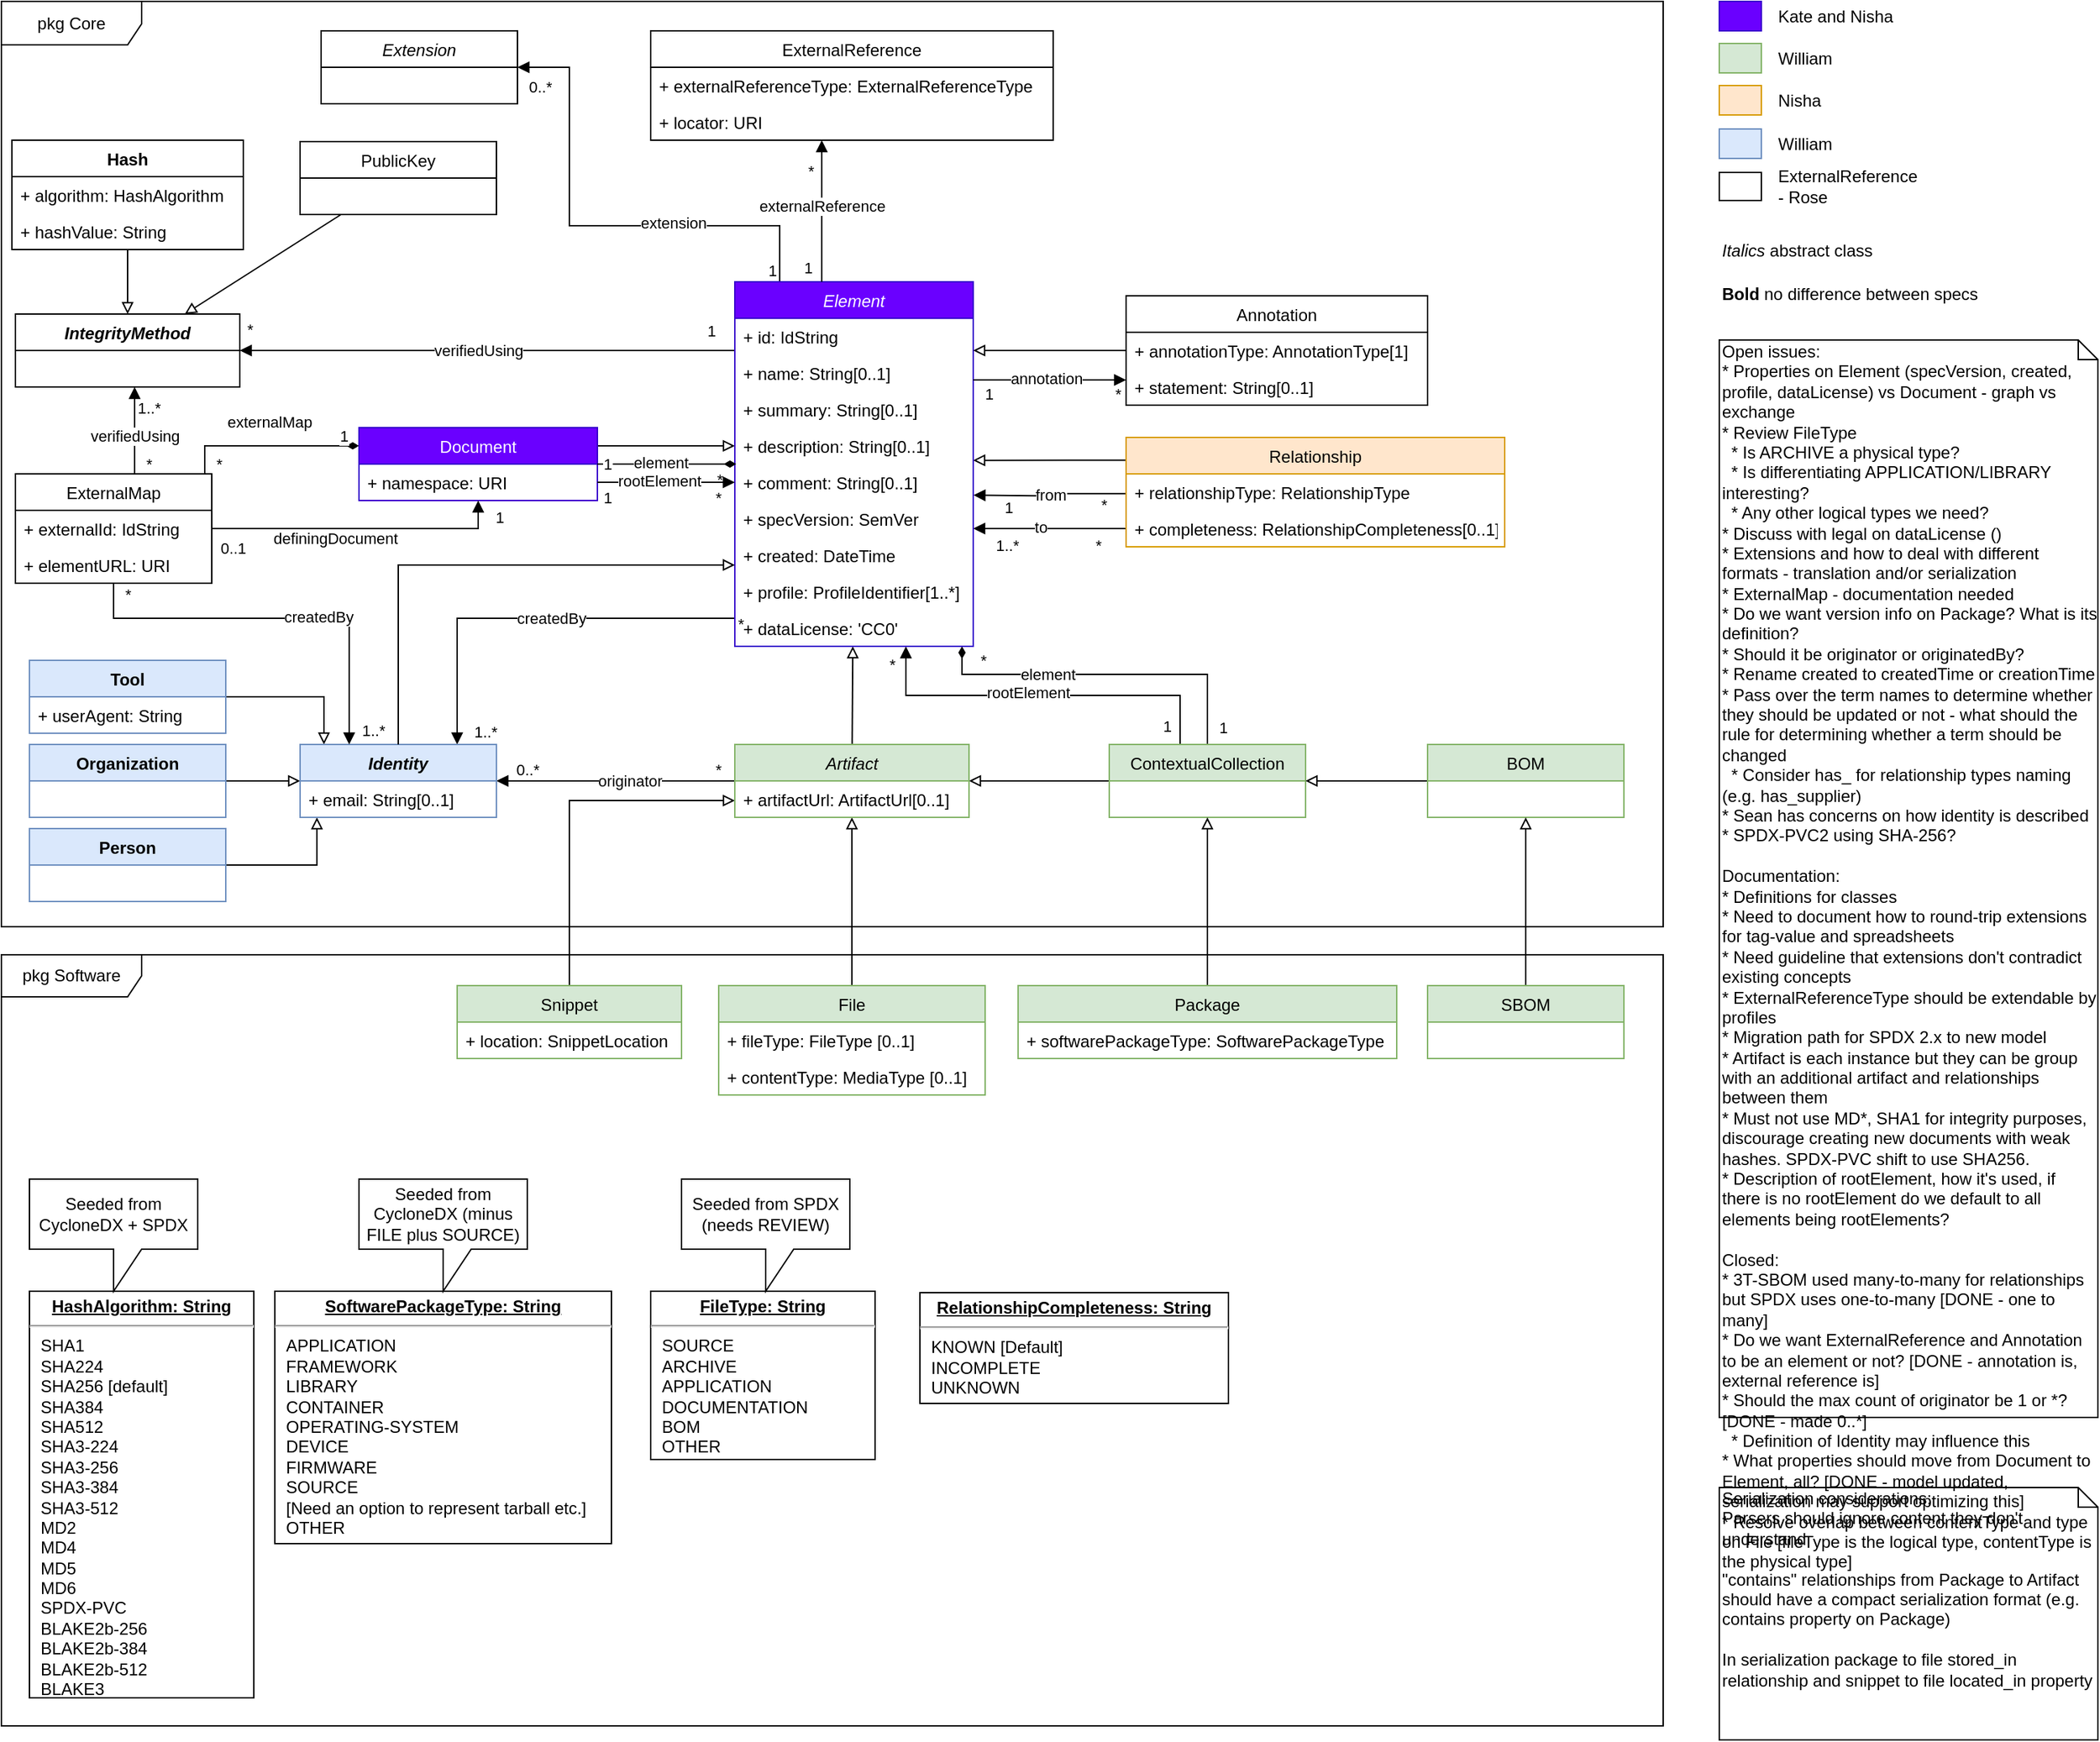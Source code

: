 <mxfile version="14.5.1" type="device"><diagram name="Latest" id="evL5fLv8r15yFEJPhG0Y"><mxGraphModel dx="1537" dy="2054" grid="1" gridSize="10" guides="1" tooltips="1" connect="1" arrows="1" fold="1" page="1" pageScale="1" pageWidth="1100" pageHeight="850" math="0" shadow="0"><root><mxCell id="lbw5UqFOsXxO_sbxoh2b-0"/><mxCell id="lbw5UqFOsXxO_sbxoh2b-1" parent="lbw5UqFOsXxO_sbxoh2b-0"/><mxCell id="lbw5UqFOsXxO_sbxoh2b-2" value="pkg Core" style="shape=umlFrame;whiteSpace=wrap;html=1;width=100;height=31;" parent="lbw5UqFOsXxO_sbxoh2b-1" vertex="1"><mxGeometry x="15" y="-840" width="1185" height="660" as="geometry"/></mxCell><mxCell id="lbw5UqFOsXxO_sbxoh2b-3" value="pkg Software" style="shape=umlFrame;whiteSpace=wrap;html=1;width=100;height=30;" parent="lbw5UqFOsXxO_sbxoh2b-1" vertex="1"><mxGeometry x="15" y="-160" width="1185" height="550" as="geometry"/></mxCell><mxCell id="lbw5UqFOsXxO_sbxoh2b-4" style="edgeStyle=orthogonalEdgeStyle;rounded=0;orthogonalLoop=1;jettySize=auto;html=1;endArrow=block;endFill=0;" parent="lbw5UqFOsXxO_sbxoh2b-1" source="lbw5UqFOsXxO_sbxoh2b-54" target="lbw5UqFOsXxO_sbxoh2b-51" edge="1"><mxGeometry relative="1" as="geometry"><mxPoint x="185" y="-514" as="sourcePoint"/><Array as="points"><mxPoint x="240" y="-224"/></Array></mxGeometry></mxCell><mxCell id="lbw5UqFOsXxO_sbxoh2b-5" style="edgeStyle=orthogonalEdgeStyle;rounded=0;orthogonalLoop=1;jettySize=auto;html=1;endArrow=block;endFill=0;" parent="lbw5UqFOsXxO_sbxoh2b-1" source="lbw5UqFOsXxO_sbxoh2b-50" target="lbw5UqFOsXxO_sbxoh2b-51" edge="1"><mxGeometry relative="1" as="geometry"/></mxCell><mxCell id="lbw5UqFOsXxO_sbxoh2b-6" style="edgeStyle=orthogonalEdgeStyle;rounded=0;orthogonalLoop=1;jettySize=auto;html=1;endArrow=block;endFill=0;" parent="lbw5UqFOsXxO_sbxoh2b-1" source="lbw5UqFOsXxO_sbxoh2b-48" target="lbw5UqFOsXxO_sbxoh2b-51" edge="1"><mxGeometry relative="1" as="geometry"><Array as="points"><mxPoint x="245" y="-344"/></Array></mxGeometry></mxCell><mxCell id="lbw5UqFOsXxO_sbxoh2b-11" style="edgeStyle=orthogonalEdgeStyle;rounded=0;orthogonalLoop=1;jettySize=auto;html=1;endArrow=block;endFill=1;" parent="lbw5UqFOsXxO_sbxoh2b-1" source="lbw5UqFOsXxO_sbxoh2b-71" target="lbw5UqFOsXxO_sbxoh2b-45" edge="1"><mxGeometry relative="1" as="geometry"><mxPoint x="665" y="-318" as="sourcePoint"/><Array as="points"><mxPoint x="490" y="-591"/><mxPoint x="490" y="-591"/></Array></mxGeometry></mxCell><mxCell id="lbw5UqFOsXxO_sbxoh2b-12" value="verifiedUsing" style="edgeLabel;html=1;align=center;verticalAlign=middle;resizable=0;points=[];" parent="lbw5UqFOsXxO_sbxoh2b-11" vertex="1" connectable="0"><mxGeometry x="0.038" relative="1" as="geometry"><mxPoint as="offset"/></mxGeometry></mxCell><mxCell id="lbw5UqFOsXxO_sbxoh2b-13" value="1" style="edgeLabel;html=1;align=center;verticalAlign=middle;resizable=0;points=[];" parent="lbw5UqFOsXxO_sbxoh2b-11" vertex="1" connectable="0"><mxGeometry x="-0.893" y="-2" relative="1" as="geometry"><mxPoint x="2" y="-12" as="offset"/></mxGeometry></mxCell><mxCell id="lbw5UqFOsXxO_sbxoh2b-14" value="*" style="edgeLabel;html=1;align=center;verticalAlign=middle;resizable=0;points=[];" parent="lbw5UqFOsXxO_sbxoh2b-11" vertex="1" connectable="0"><mxGeometry x="0.916" y="-2" relative="1" as="geometry"><mxPoint x="-8" y="-13" as="offset"/></mxGeometry></mxCell><mxCell id="lbw5UqFOsXxO_sbxoh2b-15" value="originator" style="edgeStyle=orthogonalEdgeStyle;rounded=0;orthogonalLoop=1;jettySize=auto;html=1;entryX=1;entryY=0.5;entryDx=0;entryDy=0;endArrow=block;endFill=1;" parent="lbw5UqFOsXxO_sbxoh2b-1" source="lbw5UqFOsXxO_sbxoh2b-52" target="lbw5UqFOsXxO_sbxoh2b-51" edge="1"><mxGeometry x="-0.117" relative="1" as="geometry"><mxPoint as="offset"/></mxGeometry></mxCell><mxCell id="lbw5UqFOsXxO_sbxoh2b-16" value="0..*" style="edgeLabel;html=1;align=center;verticalAlign=middle;resizable=0;points=[];" parent="lbw5UqFOsXxO_sbxoh2b-15" vertex="1" connectable="0"><mxGeometry x="0.747" y="-1" relative="1" as="geometry"><mxPoint y="-7" as="offset"/></mxGeometry></mxCell><mxCell id="lbw5UqFOsXxO_sbxoh2b-17" value="*" style="edgeLabel;html=1;align=center;verticalAlign=middle;resizable=0;points=[];" parent="lbw5UqFOsXxO_sbxoh2b-15" vertex="1" connectable="0"><mxGeometry x="-0.733" y="-13" relative="1" as="geometry"><mxPoint x="10" y="5" as="offset"/></mxGeometry></mxCell><mxCell id="lbw5UqFOsXxO_sbxoh2b-18" style="edgeStyle=orthogonalEdgeStyle;rounded=0;orthogonalLoop=1;jettySize=auto;html=1;endArrow=block;endFill=1;" parent="lbw5UqFOsXxO_sbxoh2b-1" source="lbw5UqFOsXxO_sbxoh2b-71" target="lbw5UqFOsXxO_sbxoh2b-51" edge="1"><mxGeometry relative="1" as="geometry"><mxPoint x="515" y="-586" as="sourcePoint"/><mxPoint x="290" y="-455" as="targetPoint"/><Array as="points"><mxPoint x="340" y="-400"/></Array></mxGeometry></mxCell><mxCell id="lbw5UqFOsXxO_sbxoh2b-19" value="createdBy" style="edgeLabel;html=1;align=center;verticalAlign=middle;resizable=0;points=[];" parent="lbw5UqFOsXxO_sbxoh2b-18" vertex="1" connectable="0"><mxGeometry x="-0.087" relative="1" as="geometry"><mxPoint as="offset"/></mxGeometry></mxCell><mxCell id="lbw5UqFOsXxO_sbxoh2b-20" value="1..*" style="edgeLabel;html=1;align=center;verticalAlign=middle;resizable=0;points=[];" parent="lbw5UqFOsXxO_sbxoh2b-18" vertex="1" connectable="0"><mxGeometry x="0.884" y="2" relative="1" as="geometry"><mxPoint x="18" y="7" as="offset"/></mxGeometry></mxCell><mxCell id="lbw5UqFOsXxO_sbxoh2b-21" value="*" style="edgeLabel;html=1;align=center;verticalAlign=middle;resizable=0;points=[];" parent="lbw5UqFOsXxO_sbxoh2b-18" vertex="1" connectable="0"><mxGeometry x="-0.935" y="-1" relative="1" as="geometry"><mxPoint x="13" y="5" as="offset"/></mxGeometry></mxCell><mxCell id="lbw5UqFOsXxO_sbxoh2b-22" style="edgeStyle=orthogonalEdgeStyle;rounded=0;orthogonalLoop=1;jettySize=auto;html=1;endArrow=block;endFill=1;exitX=-0.001;exitY=0.543;exitDx=0;exitDy=0;entryX=1.001;entryY=0.045;entryDx=0;entryDy=0;entryPerimeter=0;exitPerimeter=0;" parent="lbw5UqFOsXxO_sbxoh2b-1" source="lbw5UqFOsXxO_sbxoh2b-65" edge="1"><mxGeometry relative="1" as="geometry"><mxPoint x="963" y="-582" as="sourcePoint"/><mxPoint x="708.17" y="-487.83" as="targetPoint"/></mxGeometry></mxCell><mxCell id="lbw5UqFOsXxO_sbxoh2b-23" value="1" style="edgeLabel;html=1;align=center;verticalAlign=middle;resizable=0;points=[];" parent="lbw5UqFOsXxO_sbxoh2b-22" vertex="1" connectable="0"><mxGeometry x="0.733" y="-1" relative="1" as="geometry"><mxPoint x="10.0" y="9" as="offset"/></mxGeometry></mxCell><mxCell id="lbw5UqFOsXxO_sbxoh2b-24" value="*" style="edgeLabel;html=1;align=center;verticalAlign=middle;resizable=0;points=[];" parent="lbw5UqFOsXxO_sbxoh2b-22" vertex="1" connectable="0"><mxGeometry x="-0.333" y="-47" relative="1" as="geometry"><mxPoint x="20.86" y="55" as="offset"/></mxGeometry></mxCell><mxCell id="lbw5UqFOsXxO_sbxoh2b-25" value="from" style="edgeLabel;html=1;align=center;verticalAlign=middle;resizable=0;points=[];" parent="lbw5UqFOsXxO_sbxoh2b-22" vertex="1" connectable="0"><mxGeometry x="-0.007" relative="1" as="geometry"><mxPoint as="offset"/></mxGeometry></mxCell><mxCell id="lbw5UqFOsXxO_sbxoh2b-26" style="edgeStyle=orthogonalEdgeStyle;rounded=0;orthogonalLoop=1;jettySize=auto;html=1;endArrow=block;endFill=1;exitX=0;exitY=0.5;exitDx=0;exitDy=0;" parent="lbw5UqFOsXxO_sbxoh2b-1" source="lbw5UqFOsXxO_sbxoh2b-66" edge="1"><mxGeometry relative="1" as="geometry"><Array as="points"><mxPoint x="730" y="-464"/><mxPoint x="730" y="-464"/></Array><mxPoint x="993" y="-582" as="sourcePoint"/><mxPoint x="708" y="-464" as="targetPoint"/></mxGeometry></mxCell><mxCell id="lbw5UqFOsXxO_sbxoh2b-27" value="1..*" style="edgeLabel;html=1;align=center;verticalAlign=middle;resizable=0;points=[];" parent="lbw5UqFOsXxO_sbxoh2b-26" vertex="1" connectable="0"><mxGeometry x="0.756" y="-1" relative="1" as="geometry"><mxPoint x="10.57" y="12.97" as="offset"/></mxGeometry></mxCell><mxCell id="lbw5UqFOsXxO_sbxoh2b-28" value="*" style="edgeLabel;html=1;align=center;verticalAlign=middle;resizable=0;points=[];" parent="lbw5UqFOsXxO_sbxoh2b-26" vertex="1" connectable="0"><mxGeometry x="0.222" y="-97" relative="1" as="geometry"><mxPoint x="46.04" y="108.98" as="offset"/></mxGeometry></mxCell><mxCell id="lbw5UqFOsXxO_sbxoh2b-29" value="to" style="edgeLabel;html=1;align=center;verticalAlign=middle;resizable=0;points=[];" parent="lbw5UqFOsXxO_sbxoh2b-26" vertex="1" connectable="0"><mxGeometry x="0.13" y="-1" relative="1" as="geometry"><mxPoint as="offset"/></mxGeometry></mxCell><mxCell id="lbw5UqFOsXxO_sbxoh2b-31" value="" style="endArrow=block;endSize=6;endFill=0;html=1;entryX=0;entryY=0.5;entryDx=0;entryDy=0;" parent="lbw5UqFOsXxO_sbxoh2b-1" target="6XS0wSoGIkXF6f-__7vX-1" edge="1"><mxGeometry width="160" relative="1" as="geometry"><mxPoint x="440" y="-523" as="sourcePoint"/><mxPoint x="585" y="-639.5" as="targetPoint"/><Array as="points"/></mxGeometry></mxCell><mxCell id="lbw5UqFOsXxO_sbxoh2b-32" value="" style="endArrow=block;endSize=6;endFill=0;html=1;" parent="lbw5UqFOsXxO_sbxoh2b-1" source="lbw5UqFOsXxO_sbxoh2b-52" target="lbw5UqFOsXxO_sbxoh2b-71" edge="1"><mxGeometry width="160" relative="1" as="geometry"><mxPoint x="633" y="-569" as="sourcePoint"/><mxPoint x="793" y="-569" as="targetPoint"/></mxGeometry></mxCell><mxCell id="lbw5UqFOsXxO_sbxoh2b-34" value="&lt;div&gt;&lt;br&gt;&lt;/div&gt;&lt;div&gt;&lt;br&gt;&lt;/div&gt;" style="endArrow=block;endSize=6;endFill=0;html=1;exitX=0;exitY=0.209;exitDx=0;exitDy=0;exitPerimeter=0;entryX=1;entryY=0.089;entryDx=0;entryDy=0;entryPerimeter=0;" parent="lbw5UqFOsXxO_sbxoh2b-1" source="lbw5UqFOsXxO_sbxoh2b-64" edge="1"><mxGeometry width="160" relative="1" as="geometry"><mxPoint x="828" y="-591.065" as="sourcePoint"/><mxPoint x="708" y="-512.686" as="targetPoint"/></mxGeometry></mxCell><mxCell id="lbw5UqFOsXxO_sbxoh2b-38" style="edgeStyle=orthogonalEdgeStyle;rounded=0;orthogonalLoop=1;jettySize=auto;html=1;startSize=6;endArrow=block;endFill=0;endSize=6;" parent="lbw5UqFOsXxO_sbxoh2b-1" source="lbw5UqFOsXxO_sbxoh2b-41" target="lbw5UqFOsXxO_sbxoh2b-52" edge="1"><mxGeometry relative="1" as="geometry"/></mxCell><mxCell id="lbw5UqFOsXxO_sbxoh2b-39" style="edgeStyle=orthogonalEdgeStyle;rounded=0;orthogonalLoop=1;jettySize=auto;html=1;startSize=6;endArrow=block;endFill=0;endSize=6;exitX=0.5;exitY=0;exitDx=0;exitDy=0;" parent="lbw5UqFOsXxO_sbxoh2b-1" source="lbw5UqFOsXxO_sbxoh2b-42" target="lbw5UqFOsXxO_sbxoh2b-52" edge="1"><mxGeometry relative="1" as="geometry"/></mxCell><mxCell id="lbw5UqFOsXxO_sbxoh2b-40" style="edgeStyle=orthogonalEdgeStyle;rounded=0;orthogonalLoop=1;jettySize=auto;html=1;startSize=6;endArrow=block;endFill=0;endSize=6;exitX=0.5;exitY=0;exitDx=0;exitDy=0;" parent="lbw5UqFOsXxO_sbxoh2b-1" source="lbw5UqFOsXxO_sbxoh2b-43" target="lbw5UqFOsXxO_sbxoh2b-52" edge="1"><mxGeometry relative="1" as="geometry"><mxPoint x="765" y="-334.96" as="sourcePoint"/><Array as="points"><mxPoint x="420" y="-270"/></Array></mxGeometry></mxCell><mxCell id="7X9VmMs6XNZlRR0Fnkzy-20" style="edgeStyle=orthogonalEdgeStyle;rounded=0;orthogonalLoop=1;jettySize=auto;html=1;exitX=0.361;exitY=0.004;exitDx=0;exitDy=0;endArrow=block;endFill=1;exitPerimeter=0;" parent="lbw5UqFOsXxO_sbxoh2b-1" source="lbw5UqFOsXxO_sbxoh2b-41" target="lbw5UqFOsXxO_sbxoh2b-71" edge="1"><mxGeometry relative="1" as="geometry"><Array as="points"><mxPoint x="856" y="-345"/><mxPoint x="660" y="-345"/></Array></mxGeometry></mxCell><mxCell id="7X9VmMs6XNZlRR0Fnkzy-21" value="rootElement" style="edgeLabel;html=1;align=center;verticalAlign=middle;resizable=0;points=[];" parent="7X9VmMs6XNZlRR0Fnkzy-20" vertex="1" connectable="0"><mxGeometry x="0.081" y="-2" relative="1" as="geometry"><mxPoint as="offset"/></mxGeometry></mxCell><mxCell id="ufostXa2ktRmBCj3IWHJ-2" value="1" style="edgeLabel;html=1;align=center;verticalAlign=middle;resizable=0;points=[];" parent="7X9VmMs6XNZlRR0Fnkzy-20" vertex="1" connectable="0"><mxGeometry x="-0.904" y="4" relative="1" as="geometry"><mxPoint x="-5.53" as="offset"/></mxGeometry></mxCell><mxCell id="ufostXa2ktRmBCj3IWHJ-3" value="*" style="edgeLabel;html=1;align=center;verticalAlign=middle;resizable=0;points=[];" parent="7X9VmMs6XNZlRR0Fnkzy-20" vertex="1" connectable="0"><mxGeometry x="0.868" y="1" relative="1" as="geometry"><mxPoint x="-9" y="-4.54" as="offset"/></mxGeometry></mxCell><mxCell id="7X9VmMs6XNZlRR0Fnkzy-22" value="element" style="edgeStyle=orthogonalEdgeStyle;rounded=0;orthogonalLoop=1;jettySize=auto;html=1;exitX=0.5;exitY=0;exitDx=0;exitDy=0;endArrow=diamondThin;endFill=1;" parent="lbw5UqFOsXxO_sbxoh2b-1" source="lbw5UqFOsXxO_sbxoh2b-41" target="lbw5UqFOsXxO_sbxoh2b-71" edge="1"><mxGeometry x="0.344" relative="1" as="geometry"><Array as="points"><mxPoint x="875" y="-360"/><mxPoint x="700" y="-360"/></Array><mxPoint as="offset"/></mxGeometry></mxCell><mxCell id="ufostXa2ktRmBCj3IWHJ-0" value="1" style="edgeLabel;html=1;align=center;verticalAlign=middle;resizable=0;points=[];" parent="7X9VmMs6XNZlRR0Fnkzy-22" vertex="1" connectable="0"><mxGeometry x="-0.899" relative="1" as="geometry"><mxPoint x="11" as="offset"/></mxGeometry></mxCell><mxCell id="ufostXa2ktRmBCj3IWHJ-1" value="*" style="edgeLabel;html=1;align=center;verticalAlign=middle;resizable=0;points=[];" parent="7X9VmMs6XNZlRR0Fnkzy-22" vertex="1" connectable="0"><mxGeometry x="0.785" y="-3" relative="1" as="geometry"><mxPoint x="8.57" y="-7" as="offset"/></mxGeometry></mxCell><mxCell id="lbw5UqFOsXxO_sbxoh2b-41" value="ContextualCollection" style="swimlane;fontStyle=0;childLayout=stackLayout;horizontal=1;startSize=26;fillColor=#d5e8d4;horizontalStack=0;resizeParent=1;resizeParentMax=0;resizeLast=0;collapsible=1;marginBottom=0;strokeColor=#82b366;" parent="lbw5UqFOsXxO_sbxoh2b-1" vertex="1"><mxGeometry x="805" y="-310" width="140" height="52" as="geometry"/></mxCell><mxCell id="lbw5UqFOsXxO_sbxoh2b-43" value="Snippet" style="swimlane;fontStyle=0;childLayout=stackLayout;horizontal=1;startSize=26;fillColor=#d5e8d4;horizontalStack=0;resizeParent=1;resizeParentMax=0;resizeLast=0;collapsible=1;marginBottom=0;strokeColor=#82b366;" parent="lbw5UqFOsXxO_sbxoh2b-1" vertex="1"><mxGeometry x="340" y="-138" width="160" height="52" as="geometry"/></mxCell><mxCell id="lbw5UqFOsXxO_sbxoh2b-44" value="+ location: SnippetLocation" style="text;strokeColor=none;fillColor=none;align=left;verticalAlign=top;spacingLeft=4;spacingRight=4;overflow=hidden;rotatable=0;points=[[0,0.5],[1,0.5]];portConstraint=eastwest;" parent="lbw5UqFOsXxO_sbxoh2b-43" vertex="1"><mxGeometry y="26" width="160" height="26" as="geometry"/></mxCell><mxCell id="lbw5UqFOsXxO_sbxoh2b-48" value="Tool" style="swimlane;fontStyle=1;childLayout=stackLayout;horizontal=1;startSize=26;fillColor=#dae8fc;horizontalStack=0;resizeParent=1;resizeParentMax=0;resizeLast=0;collapsible=1;marginBottom=0;strokeColor=#6c8ebf;" parent="lbw5UqFOsXxO_sbxoh2b-1" vertex="1"><mxGeometry x="35" y="-370" width="140" height="52" as="geometry"/></mxCell><mxCell id="lbw5UqFOsXxO_sbxoh2b-49" value="+ userAgent: String" style="text;strokeColor=none;fillColor=none;align=left;verticalAlign=top;spacingLeft=4;spacingRight=4;overflow=hidden;rotatable=0;points=[[0,0.5],[1,0.5]];portConstraint=eastwest;" parent="lbw5UqFOsXxO_sbxoh2b-48" vertex="1"><mxGeometry y="26" width="140" height="26" as="geometry"/></mxCell><mxCell id="lbw5UqFOsXxO_sbxoh2b-50" value="Organization" style="swimlane;fontStyle=1;childLayout=stackLayout;horizontal=1;startSize=26;fillColor=#dae8fc;horizontalStack=0;resizeParent=1;resizeParentMax=0;resizeLast=0;collapsible=1;marginBottom=0;strokeColor=#6c8ebf;" parent="lbw5UqFOsXxO_sbxoh2b-1" vertex="1"><mxGeometry x="35" y="-310" width="140" height="52" as="geometry"/></mxCell><mxCell id="lbw5UqFOsXxO_sbxoh2b-51" value="Identity" style="swimlane;fontStyle=3;childLayout=stackLayout;horizontal=1;startSize=26;fillColor=#dae8fc;horizontalStack=0;resizeParent=1;resizeParentMax=0;resizeLast=0;collapsible=1;marginBottom=0;strokeColor=#6c8ebf;" parent="lbw5UqFOsXxO_sbxoh2b-1" vertex="1"><mxGeometry x="228" y="-310" width="140" height="52" as="geometry"/></mxCell><mxCell id="6XS0wSoGIkXF6f-__7vX-4" value="+ email: String[0..1]" style="text;strokeColor=none;fillColor=none;align=left;verticalAlign=top;spacingLeft=4;spacingRight=4;overflow=hidden;rotatable=0;points=[[0,0.5],[1,0.5]];portConstraint=eastwest;" parent="lbw5UqFOsXxO_sbxoh2b-51" vertex="1"><mxGeometry y="26" width="140" height="26" as="geometry"/></mxCell><mxCell id="lbw5UqFOsXxO_sbxoh2b-52" value="Artifact" style="swimlane;fontStyle=2;childLayout=stackLayout;horizontal=1;startSize=26;fillColor=#d5e8d4;horizontalStack=0;resizeParent=1;resizeParentMax=0;resizeLast=0;collapsible=1;marginBottom=0;strokeColor=#82b366;" parent="lbw5UqFOsXxO_sbxoh2b-1" vertex="1"><mxGeometry x="538" y="-310" width="167" height="52" as="geometry"/></mxCell><mxCell id="lbw5UqFOsXxO_sbxoh2b-53" value="+ artifactUrl: ArtifactUrl[0..1]" style="text;strokeColor=none;fillColor=none;align=left;verticalAlign=top;spacingLeft=4;spacingRight=4;overflow=hidden;rotatable=0;points=[[0,0.5],[1,0.5]];portConstraint=eastwest;" parent="lbw5UqFOsXxO_sbxoh2b-52" vertex="1"><mxGeometry y="26" width="167" height="26" as="geometry"/></mxCell><mxCell id="lbw5UqFOsXxO_sbxoh2b-54" value="Person" style="swimlane;fontStyle=1;childLayout=stackLayout;horizontal=1;startSize=26;fillColor=#dae8fc;horizontalStack=0;resizeParent=1;resizeParentMax=0;resizeLast=0;collapsible=1;marginBottom=0;strokeColor=#6c8ebf;" parent="lbw5UqFOsXxO_sbxoh2b-1" vertex="1"><mxGeometry x="35" y="-250" width="140" height="52" as="geometry"/></mxCell><mxCell id="lbw5UqFOsXxO_sbxoh2b-60" value="" style="endArrow=block;endFill=1;html=1;edgeStyle=orthogonalEdgeStyle;align=left;verticalAlign=top;exitX=0.75;exitY=0;exitDx=0;exitDy=0;rounded=0;" parent="lbw5UqFOsXxO_sbxoh2b-1" source="lbw5UqFOsXxO_sbxoh2b-71" target="lbw5UqFOsXxO_sbxoh2b-82" edge="1"><mxGeometry x="-1" relative="1" as="geometry"><mxPoint x="660" y="-525.998" as="sourcePoint"/><mxPoint x="846.44" y="-483.01" as="targetPoint"/><Array as="points"><mxPoint x="666" y="-630"/><mxPoint x="570" y="-630"/><mxPoint x="570" y="-680"/><mxPoint x="420" y="-680"/><mxPoint x="420" y="-793"/></Array></mxGeometry></mxCell><mxCell id="lbw5UqFOsXxO_sbxoh2b-61" value="extension" style="edgeLabel;html=1;align=center;verticalAlign=middle;resizable=0;points=[];" parent="lbw5UqFOsXxO_sbxoh2b-60" vertex="1" connectable="0"><mxGeometry x="0.017" y="-2" relative="1" as="geometry"><mxPoint as="offset"/></mxGeometry></mxCell><mxCell id="lbw5UqFOsXxO_sbxoh2b-62" value="1" style="edgeLabel;resizable=0;html=1;align=left;verticalAlign=bottom;" parent="lbw5UqFOsXxO_sbxoh2b-60" connectable="0" vertex="1"><mxGeometry x="-1" relative="1" as="geometry"><mxPoint x="-105.5" as="offset"/></mxGeometry></mxCell><mxCell id="lbw5UqFOsXxO_sbxoh2b-63" value="0..*" style="edgeLabel;html=1;align=center;verticalAlign=middle;resizable=0;points=[];" parent="lbw5UqFOsXxO_sbxoh2b-60" vertex="1" connectable="0"><mxGeometry x="0.893" y="2" relative="1" as="geometry"><mxPoint x="-9" y="11.71" as="offset"/></mxGeometry></mxCell><mxCell id="lbw5UqFOsXxO_sbxoh2b-64" value="Relationship" style="swimlane;fontStyle=0;childLayout=stackLayout;horizontal=1;startSize=26;fillColor=#ffe6cc;horizontalStack=0;resizeParent=1;resizeParentMax=0;resizeLast=0;collapsible=1;marginBottom=0;strokeColor=#d79b00;" parent="lbw5UqFOsXxO_sbxoh2b-1" vertex="1"><mxGeometry x="817" y="-529" width="270" height="78" as="geometry"/></mxCell><mxCell id="lbw5UqFOsXxO_sbxoh2b-65" value="+ relationshipType: RelationshipType" style="text;strokeColor=none;fillColor=none;align=left;verticalAlign=top;spacingLeft=4;spacingRight=4;overflow=hidden;rotatable=0;points=[[0,0.5],[1,0.5]];portConstraint=eastwest;" parent="lbw5UqFOsXxO_sbxoh2b-64" vertex="1"><mxGeometry y="26" width="270" height="26" as="geometry"/></mxCell><mxCell id="lbw5UqFOsXxO_sbxoh2b-66" value="+ completeness: RelationshipCompleteness[0..1]" style="text;strokeColor=none;fillColor=none;align=left;verticalAlign=top;spacingLeft=4;spacingRight=4;overflow=hidden;rotatable=0;points=[[0,0.5],[1,0.5]];portConstraint=eastwest;" parent="lbw5UqFOsXxO_sbxoh2b-64" vertex="1"><mxGeometry y="52" width="270" height="26" as="geometry"/></mxCell><mxCell id="lbw5UqFOsXxO_sbxoh2b-69" value="Serialization considerations:&lt;br&gt;Parsers should ignore content they don't understand&lt;br&gt;&lt;br&gt;&quot;contains&quot; relationships from Package to Artifact should have a compact serialization format (e.g. contains property on Package)&lt;br&gt;&lt;br&gt;In serialization package to file stored_in relationship and snippet to file located_in property" style="shape=note;whiteSpace=wrap;html=1;size=14;verticalAlign=top;align=left;spacingTop=-6;" parent="lbw5UqFOsXxO_sbxoh2b-1" vertex="1"><mxGeometry x="1240" y="220" width="270" height="180" as="geometry"/></mxCell><mxCell id="lbw5UqFOsXxO_sbxoh2b-71" value="Element" style="swimlane;fontStyle=2;childLayout=stackLayout;horizontal=1;startSize=26;fillColor=#6a00ff;horizontalStack=0;resizeParent=1;resizeParentMax=0;resizeLast=0;collapsible=1;marginBottom=0;strokeColor=#3700CC;fontColor=#ffffff;" parent="lbw5UqFOsXxO_sbxoh2b-1" vertex="1"><mxGeometry x="538" y="-640" width="170" height="260" as="geometry"/></mxCell><mxCell id="lbw5UqFOsXxO_sbxoh2b-72" value="+ id: IdString" style="text;strokeColor=none;fillColor=none;align=left;verticalAlign=top;spacingLeft=4;spacingRight=4;overflow=hidden;rotatable=0;points=[[0,0.5],[1,0.5]];portConstraint=eastwest;" parent="lbw5UqFOsXxO_sbxoh2b-71" vertex="1"><mxGeometry y="26" width="170" height="26" as="geometry"/></mxCell><mxCell id="lbw5UqFOsXxO_sbxoh2b-73" value="+ name: String[0..1]" style="text;strokeColor=none;fillColor=none;align=left;verticalAlign=top;spacingLeft=4;spacingRight=4;overflow=hidden;rotatable=0;points=[[0,0.5],[1,0.5]];portConstraint=eastwest;" parent="lbw5UqFOsXxO_sbxoh2b-71" vertex="1"><mxGeometry y="52" width="170" height="26" as="geometry"/></mxCell><mxCell id="6XS0wSoGIkXF6f-__7vX-0" value="+ summary: String[0..1]" style="text;strokeColor=none;fillColor=none;align=left;verticalAlign=top;spacingLeft=4;spacingRight=4;overflow=hidden;rotatable=0;points=[[0,0.5],[1,0.5]];portConstraint=eastwest;" parent="lbw5UqFOsXxO_sbxoh2b-71" vertex="1"><mxGeometry y="78" width="170" height="26" as="geometry"/></mxCell><mxCell id="6XS0wSoGIkXF6f-__7vX-1" value="+ description: String[0..1]" style="text;strokeColor=none;fillColor=none;align=left;verticalAlign=top;spacingLeft=4;spacingRight=4;overflow=hidden;rotatable=0;points=[[0,0.5],[1,0.5]];portConstraint=eastwest;" parent="lbw5UqFOsXxO_sbxoh2b-71" vertex="1"><mxGeometry y="104" width="170" height="26" as="geometry"/></mxCell><mxCell id="lbw5UqFOsXxO_sbxoh2b-74" value="+ comment: String[0..1]" style="text;strokeColor=none;fillColor=none;align=left;verticalAlign=top;spacingLeft=4;spacingRight=4;overflow=hidden;rotatable=0;points=[[0,0.5],[1,0.5]];portConstraint=eastwest;" parent="lbw5UqFOsXxO_sbxoh2b-71" vertex="1"><mxGeometry y="130" width="170" height="26" as="geometry"/></mxCell><mxCell id="6XS0wSoGIkXF6f-__7vX-14" value="+ specVersion: SemVer&#10;" style="text;strokeColor=none;fillColor=none;align=left;verticalAlign=top;spacingLeft=4;spacingRight=4;overflow=hidden;rotatable=0;points=[[0,0.5],[1,0.5]];portConstraint=eastwest;" parent="lbw5UqFOsXxO_sbxoh2b-71" vertex="1"><mxGeometry y="156" width="170" height="26" as="geometry"/></mxCell><mxCell id="11dFeftOe7PHnhLJCQio-33" value="+ created: DateTime" style="text;strokeColor=none;fillColor=none;align=left;verticalAlign=top;spacingLeft=4;spacingRight=4;overflow=hidden;rotatable=0;points=[[0,0.5],[1,0.5]];portConstraint=eastwest;" parent="lbw5UqFOsXxO_sbxoh2b-71" vertex="1"><mxGeometry y="182" width="170" height="26" as="geometry"/></mxCell><mxCell id="11dFeftOe7PHnhLJCQio-34" value="+ profile: ProfileIdentifier[1..*]" style="text;strokeColor=none;fillColor=none;align=left;verticalAlign=top;spacingLeft=4;spacingRight=4;overflow=hidden;rotatable=0;points=[[0,0.5],[1,0.5]];portConstraint=eastwest;" parent="lbw5UqFOsXxO_sbxoh2b-71" vertex="1"><mxGeometry y="208" width="170" height="26" as="geometry"/></mxCell><mxCell id="11dFeftOe7PHnhLJCQio-32" value="+ dataLicense: 'CC0'" style="text;strokeColor=none;fillColor=none;align=left;verticalAlign=top;spacingLeft=4;spacingRight=4;overflow=hidden;rotatable=0;points=[[0,0.5],[1,0.5]];portConstraint=eastwest;" parent="lbw5UqFOsXxO_sbxoh2b-71" vertex="1"><mxGeometry y="234" width="170" height="26" as="geometry"/></mxCell><mxCell id="lbw5UqFOsXxO_sbxoh2b-42" value="File" style="swimlane;fontStyle=0;childLayout=stackLayout;horizontal=1;startSize=26;fillColor=#d5e8d4;horizontalStack=0;resizeParent=1;resizeParentMax=0;resizeLast=0;collapsible=1;marginBottom=0;strokeColor=#82b366;" parent="lbw5UqFOsXxO_sbxoh2b-1" vertex="1"><mxGeometry x="526.5" y="-138" width="190" height="78" as="geometry"/></mxCell><mxCell id="6XS0wSoGIkXF6f-__7vX-6" value="+ fileType: FileType [0..1]" style="text;strokeColor=none;fillColor=none;align=left;verticalAlign=top;spacingLeft=4;spacingRight=4;overflow=hidden;rotatable=0;points=[[0,0.5],[1,0.5]];portConstraint=eastwest;" parent="lbw5UqFOsXxO_sbxoh2b-42" vertex="1"><mxGeometry y="26" width="190" height="26" as="geometry"/></mxCell><mxCell id="6XS0wSoGIkXF6f-__7vX-9" value="+ contentType: MediaType [0..1]" style="text;strokeColor=none;fillColor=none;align=left;verticalAlign=top;spacingLeft=4;spacingRight=4;overflow=hidden;rotatable=0;points=[[0,0.5],[1,0.5]];portConstraint=eastwest;" parent="lbw5UqFOsXxO_sbxoh2b-42" vertex="1"><mxGeometry y="52" width="190" height="26" as="geometry"/></mxCell><mxCell id="lbw5UqFOsXxO_sbxoh2b-82" value="Extension" style="swimlane;fontStyle=2;childLayout=stackLayout;horizontal=1;startSize=26;fillColor=none;horizontalStack=0;resizeParent=1;resizeParentMax=0;resizeLast=0;collapsible=1;marginBottom=0;" parent="lbw5UqFOsXxO_sbxoh2b-1" vertex="1"><mxGeometry x="243" y="-819" width="140" height="52" as="geometry"/></mxCell><mxCell id="lbw5UqFOsXxO_sbxoh2b-55" value="ExternalReference" style="swimlane;fontStyle=0;childLayout=stackLayout;horizontal=1;startSize=26;fillColor=none;horizontalStack=0;resizeParent=1;resizeParentMax=0;resizeLast=0;collapsible=1;marginBottom=0;" parent="lbw5UqFOsXxO_sbxoh2b-1" vertex="1"><mxGeometry x="478" y="-819" width="287" height="78" as="geometry"/></mxCell><mxCell id="lbw5UqFOsXxO_sbxoh2b-56" value="+ externalReferenceType: ExternalReferenceType" style="text;strokeColor=none;fillColor=none;align=left;verticalAlign=top;spacingLeft=4;spacingRight=4;overflow=hidden;rotatable=0;points=[[0,0.5],[1,0.5]];portConstraint=eastwest;" parent="lbw5UqFOsXxO_sbxoh2b-55" vertex="1"><mxGeometry y="26" width="287" height="26" as="geometry"/></mxCell><mxCell id="lbw5UqFOsXxO_sbxoh2b-57" value="+ locator: URI" style="text;strokeColor=none;fillColor=none;align=left;verticalAlign=top;spacingLeft=4;spacingRight=4;overflow=hidden;rotatable=0;points=[[0,0.5],[1,0.5]];portConstraint=eastwest;" parent="lbw5UqFOsXxO_sbxoh2b-55" vertex="1"><mxGeometry y="52" width="287" height="26" as="geometry"/></mxCell><mxCell id="lbw5UqFOsXxO_sbxoh2b-7" style="edgeStyle=orthogonalEdgeStyle;rounded=0;orthogonalLoop=1;jettySize=auto;html=1;endArrow=block;endFill=1;" parent="lbw5UqFOsXxO_sbxoh2b-1" source="lbw5UqFOsXxO_sbxoh2b-71" target="lbw5UqFOsXxO_sbxoh2b-55" edge="1"><mxGeometry relative="1" as="geometry"><mxPoint x="590" y="-630" as="sourcePoint"/><mxPoint x="557" y="-710" as="targetPoint"/><Array as="points"><mxPoint x="600" y="-710"/><mxPoint x="600" y="-710"/></Array></mxGeometry></mxCell><mxCell id="lbw5UqFOsXxO_sbxoh2b-9" value="*" style="edgeLabel;html=1;align=center;verticalAlign=middle;resizable=0;points=[];" parent="lbw5UqFOsXxO_sbxoh2b-7" vertex="1" connectable="0"><mxGeometry x="0.859" y="-1" relative="1" as="geometry"><mxPoint x="-9" y="14.26" as="offset"/></mxGeometry></mxCell><mxCell id="lbw5UqFOsXxO_sbxoh2b-8" value="1" style="edgeLabel;html=1;align=center;verticalAlign=middle;resizable=0;points=[];" parent="lbw5UqFOsXxO_sbxoh2b-7" vertex="1" connectable="0"><mxGeometry x="-0.859" y="-1" relative="1" as="geometry"><mxPoint x="-11" y="-3.06" as="offset"/></mxGeometry></mxCell><mxCell id="lbw5UqFOsXxO_sbxoh2b-10" value="externalReference" style="edgeLabel;html=1;align=center;verticalAlign=middle;resizable=0;points=[];" parent="lbw5UqFOsXxO_sbxoh2b-7" vertex="1" connectable="0"><mxGeometry x="0.205" y="-2" relative="1" as="geometry"><mxPoint x="-2" y="7.03" as="offset"/></mxGeometry></mxCell><mxCell id="6XS0wSoGIkXF6f-__7vX-15" value="&lt;p style=&quot;margin: 0px ; margin-top: 4px ; text-align: center ; text-decoration: underline&quot;&gt;&lt;b&gt;HashAlgorithm: String&lt;/b&gt;&lt;/p&gt;&lt;hr&gt;&lt;p style=&quot;margin: 0px ; margin-left: 8px&quot;&gt;SHA1&lt;/p&gt;&lt;p style=&quot;margin: 0px ; margin-left: 8px&quot;&gt;SHA224&lt;/p&gt;&lt;p style=&quot;margin: 0px ; margin-left: 8px&quot;&gt;SHA256 [default]&lt;/p&gt;&lt;p style=&quot;margin: 0px ; margin-left: 8px&quot;&gt;SHA384&lt;/p&gt;&lt;p style=&quot;margin: 0px ; margin-left: 8px&quot;&gt;SHA512&lt;/p&gt;&lt;p style=&quot;margin: 0px ; margin-left: 8px&quot;&gt;SHA3-224&lt;/p&gt;&lt;p style=&quot;margin: 0px ; margin-left: 8px&quot;&gt;SHA3-256&lt;/p&gt;&lt;p style=&quot;margin: 0px ; margin-left: 8px&quot;&gt;SHA3-384&lt;/p&gt;&lt;p style=&quot;margin: 0px ; margin-left: 8px&quot;&gt;SHA3-512&lt;/p&gt;&lt;p style=&quot;margin: 0px ; margin-left: 8px&quot;&gt;MD2&lt;/p&gt;&lt;p style=&quot;margin: 0px ; margin-left: 8px&quot;&gt;MD4&lt;/p&gt;&lt;p style=&quot;margin: 0px ; margin-left: 8px&quot;&gt;MD5&lt;/p&gt;&lt;p style=&quot;margin: 0px ; margin-left: 8px&quot;&gt;MD6&lt;/p&gt;&lt;p style=&quot;margin: 0px ; margin-left: 8px&quot;&gt;SPDX-PVC&lt;/p&gt;&lt;p style=&quot;margin: 0px ; margin-left: 8px&quot;&gt;BLAKE2b-256&lt;/p&gt;&lt;p style=&quot;margin: 0px ; margin-left: 8px&quot;&gt;BLAKE2b-384&lt;/p&gt;&lt;p style=&quot;margin: 0px ; margin-left: 8px&quot;&gt;BLAKE2b-512&lt;/p&gt;&lt;p style=&quot;margin: 0px ; margin-left: 8px&quot;&gt;BLAKE3&lt;/p&gt;" style="verticalAlign=top;align=left;overflow=fill;fontSize=12;fontFamily=Helvetica;html=1;" parent="lbw5UqFOsXxO_sbxoh2b-1" vertex="1"><mxGeometry x="35" y="80" width="160" height="290" as="geometry"/></mxCell><mxCell id="6XS0wSoGIkXF6f-__7vX-16" value="&lt;p style=&quot;margin: 0px ; margin-top: 4px ; text-align: center ; text-decoration: underline&quot;&gt;&lt;b&gt;SoftwarePackageType: String&lt;/b&gt;&lt;/p&gt;&lt;hr&gt;&lt;p style=&quot;margin: 0px ; margin-left: 8px&quot;&gt;APPLICATION&lt;/p&gt;&lt;p style=&quot;margin: 0px ; margin-left: 8px&quot;&gt;FRAMEWORK&lt;/p&gt;&lt;p style=&quot;margin: 0px ; margin-left: 8px&quot;&gt;LIBRARY&lt;/p&gt;&lt;p style=&quot;margin: 0px ; margin-left: 8px&quot;&gt;CONTAINER&lt;/p&gt;&lt;p style=&quot;margin: 0px ; margin-left: 8px&quot;&gt;OPERATING-SYSTEM&lt;/p&gt;&lt;p style=&quot;margin: 0px ; margin-left: 8px&quot;&gt;DEVICE&lt;/p&gt;&lt;p style=&quot;margin: 0px ; margin-left: 8px&quot;&gt;FIRMWARE&lt;/p&gt;&lt;p style=&quot;margin: 0px ; margin-left: 8px&quot;&gt;SOURCE&lt;/p&gt;&lt;p style=&quot;margin: 0px ; margin-left: 8px&quot;&gt;[Need an option to represent tarball etc.]&lt;/p&gt;&lt;p style=&quot;margin: 0px ; margin-left: 8px&quot;&gt;OTHER&lt;/p&gt;" style="verticalAlign=top;align=left;overflow=fill;fontSize=12;fontFamily=Helvetica;html=1;" parent="lbw5UqFOsXxO_sbxoh2b-1" vertex="1"><mxGeometry x="210" y="80" width="240" height="180" as="geometry"/></mxCell><mxCell id="6XS0wSoGIkXF6f-__7vX-17" value="&lt;p style=&quot;margin: 0px ; margin-top: 4px ; text-align: center ; text-decoration: underline&quot;&gt;&lt;b&gt;FileType: String&lt;/b&gt;&lt;/p&gt;&lt;hr&gt;&lt;p style=&quot;margin: 0px ; margin-left: 8px&quot;&gt;SOURCE&lt;/p&gt;&lt;p style=&quot;margin: 0px ; margin-left: 8px&quot;&gt;ARCHIVE&lt;/p&gt;&lt;p style=&quot;margin: 0px ; margin-left: 8px&quot;&gt;APPLICATION&lt;/p&gt;&lt;p style=&quot;margin: 0px ; margin-left: 8px&quot;&gt;DOCUMENTATION&lt;/p&gt;&lt;p style=&quot;margin: 0px ; margin-left: 8px&quot;&gt;BOM&lt;/p&gt;&lt;p style=&quot;margin: 0px ; margin-left: 8px&quot;&gt;OTHER&lt;/p&gt;" style="verticalAlign=top;align=left;overflow=fill;fontSize=12;fontFamily=Helvetica;html=1;" parent="lbw5UqFOsXxO_sbxoh2b-1" vertex="1"><mxGeometry x="478" y="80" width="160" height="120" as="geometry"/></mxCell><mxCell id="6XS0wSoGIkXF6f-__7vX-24" value="Seeded from CycloneDX (minus FILE plus SOURCE)" style="shape=callout;whiteSpace=wrap;html=1;perimeter=calloutPerimeter;" parent="lbw5UqFOsXxO_sbxoh2b-1" vertex="1"><mxGeometry x="270" width="120" height="80" as="geometry"/></mxCell><mxCell id="6XS0wSoGIkXF6f-__7vX-25" value="Seeded from SPDX (needs REVIEW)" style="shape=callout;whiteSpace=wrap;html=1;perimeter=calloutPerimeter;" parent="lbw5UqFOsXxO_sbxoh2b-1" vertex="1"><mxGeometry x="500" width="120" height="80" as="geometry"/></mxCell><mxCell id="6XS0wSoGIkXF6f-__7vX-26" value="Seeded from CycloneDX + SPDX" style="shape=callout;whiteSpace=wrap;html=1;perimeter=calloutPerimeter;" parent="lbw5UqFOsXxO_sbxoh2b-1" vertex="1"><mxGeometry x="35" width="120" height="80" as="geometry"/></mxCell><mxCell id="5FtSzHESpUjzpo75bhwH-4" style="edgeStyle=orthogonalEdgeStyle;rounded=0;orthogonalLoop=1;jettySize=auto;html=1;endArrow=block;endFill=0;" parent="lbw5UqFOsXxO_sbxoh2b-1" source="5FtSzHESpUjzpo75bhwH-0" target="lbw5UqFOsXxO_sbxoh2b-45" edge="1"><mxGeometry relative="1" as="geometry"/></mxCell><mxCell id="lbw5UqFOsXxO_sbxoh2b-45" value="IntegrityMethod" style="swimlane;fontStyle=3;childLayout=stackLayout;horizontal=1;startSize=26;fillColor=none;horizontalStack=0;resizeParent=1;resizeParentMax=0;resizeLast=0;collapsible=1;marginBottom=0;" parent="lbw5UqFOsXxO_sbxoh2b-1" vertex="1"><mxGeometry x="25" y="-617" width="160" height="52" as="geometry"/></mxCell><mxCell id="5FtSzHESpUjzpo75bhwH-0" value="Hash" style="swimlane;fontStyle=1;childLayout=stackLayout;horizontal=1;startSize=26;fillColor=none;horizontalStack=0;resizeParent=1;resizeParentMax=0;resizeLast=0;collapsible=1;marginBottom=0;" parent="lbw5UqFOsXxO_sbxoh2b-1" vertex="1"><mxGeometry x="22.5" y="-741" width="165" height="78" as="geometry"/></mxCell><mxCell id="5FtSzHESpUjzpo75bhwH-1" value="+ algorithm: HashAlgorithm" style="text;strokeColor=none;fillColor=none;align=left;verticalAlign=top;spacingLeft=4;spacingRight=4;overflow=hidden;rotatable=0;points=[[0,0.5],[1,0.5]];portConstraint=eastwest;" parent="5FtSzHESpUjzpo75bhwH-0" vertex="1"><mxGeometry y="26" width="165" height="26" as="geometry"/></mxCell><mxCell id="5FtSzHESpUjzpo75bhwH-2" value="+ hashValue: String" style="text;strokeColor=none;fillColor=none;align=left;verticalAlign=top;spacingLeft=4;spacingRight=4;overflow=hidden;rotatable=0;points=[[0,0.5],[1,0.5]];portConstraint=eastwest;" parent="5FtSzHESpUjzpo75bhwH-0" vertex="1"><mxGeometry y="52" width="165" height="26" as="geometry"/></mxCell><mxCell id="lbw5UqFOsXxO_sbxoh2b-59" value="Document" style="swimlane;fontStyle=0;childLayout=stackLayout;horizontal=1;startSize=26;fillColor=#6a00ff;horizontalStack=0;resizeParent=1;resizeParentMax=0;resizeLast=0;collapsible=1;marginBottom=0;strokeColor=#3700CC;fontColor=#ffffff;" parent="lbw5UqFOsXxO_sbxoh2b-1" vertex="1"><mxGeometry x="270" y="-536" width="170" height="52" as="geometry"/></mxCell><mxCell id="sJUtZFJU5kNpszgg1n5P-2" value="+ namespace: URI" style="text;strokeColor=none;fillColor=none;align=left;verticalAlign=top;spacingLeft=4;spacingRight=4;overflow=hidden;rotatable=0;points=[[0,0.5],[1,0.5]];portConstraint=eastwest;" parent="lbw5UqFOsXxO_sbxoh2b-59" vertex="1"><mxGeometry y="26" width="170" height="26" as="geometry"/></mxCell><mxCell id="11dFeftOe7PHnhLJCQio-11" value="" style="rounded=0;whiteSpace=wrap;html=1;fillColor=#6a00ff;strokeColor=#3700CC;fontColor=#ffffff;" parent="lbw5UqFOsXxO_sbxoh2b-1" vertex="1"><mxGeometry x="1240" y="-840" width="30" height="21" as="geometry"/></mxCell><mxCell id="11dFeftOe7PHnhLJCQio-12" value="Kate and Nisha" style="text;html=1;strokeColor=none;fillColor=none;align=left;verticalAlign=middle;whiteSpace=wrap;rounded=0;" parent="lbw5UqFOsXxO_sbxoh2b-1" vertex="1"><mxGeometry x="1280" y="-839" width="90" height="20" as="geometry"/></mxCell><mxCell id="11dFeftOe7PHnhLJCQio-13" value="" style="rounded=0;whiteSpace=wrap;html=1;fillColor=#d5e8d4;strokeColor=#82b366;" parent="lbw5UqFOsXxO_sbxoh2b-1" vertex="1"><mxGeometry x="1240" y="-810" width="30" height="21" as="geometry"/></mxCell><mxCell id="11dFeftOe7PHnhLJCQio-14" value="William" style="text;html=1;strokeColor=none;fillColor=none;align=left;verticalAlign=middle;whiteSpace=wrap;rounded=0;" parent="lbw5UqFOsXxO_sbxoh2b-1" vertex="1"><mxGeometry x="1280" y="-809" width="90" height="20" as="geometry"/></mxCell><mxCell id="11dFeftOe7PHnhLJCQio-15" value="" style="rounded=0;whiteSpace=wrap;html=1;fillColor=#ffe6cc;strokeColor=#d79b00;" parent="lbw5UqFOsXxO_sbxoh2b-1" vertex="1"><mxGeometry x="1240" y="-780" width="30" height="21" as="geometry"/></mxCell><mxCell id="11dFeftOe7PHnhLJCQio-16" value="Nisha" style="text;html=1;strokeColor=none;fillColor=none;align=left;verticalAlign=middle;whiteSpace=wrap;rounded=0;" parent="lbw5UqFOsXxO_sbxoh2b-1" vertex="1"><mxGeometry x="1280" y="-779" width="90" height="20" as="geometry"/></mxCell><mxCell id="11dFeftOe7PHnhLJCQio-17" value="" style="rounded=0;whiteSpace=wrap;html=1;fillColor=#dae8fc;strokeColor=#6c8ebf;" parent="lbw5UqFOsXxO_sbxoh2b-1" vertex="1"><mxGeometry x="1240" y="-749" width="30" height="21" as="geometry"/></mxCell><mxCell id="11dFeftOe7PHnhLJCQio-18" value="William" style="text;html=1;strokeColor=none;fillColor=none;align=left;verticalAlign=middle;whiteSpace=wrap;rounded=0;" parent="lbw5UqFOsXxO_sbxoh2b-1" vertex="1"><mxGeometry x="1280" y="-748" width="90" height="20" as="geometry"/></mxCell><mxCell id="11dFeftOe7PHnhLJCQio-19" value="" style="rounded=0;whiteSpace=wrap;html=1;" parent="lbw5UqFOsXxO_sbxoh2b-1" vertex="1"><mxGeometry x="1240" y="-718" width="30" height="20" as="geometry"/></mxCell><mxCell id="11dFeftOe7PHnhLJCQio-20" value="ExternalReference - Rose" style="text;html=1;strokeColor=none;fillColor=none;align=left;verticalAlign=middle;whiteSpace=wrap;rounded=0;" parent="lbw5UqFOsXxO_sbxoh2b-1" vertex="1"><mxGeometry x="1280" y="-718" width="90" height="20" as="geometry"/></mxCell><mxCell id="11dFeftOe7PHnhLJCQio-22" value="&lt;b&gt;Bold&lt;/b&gt; no difference between specs" style="text;html=1;strokeColor=none;fillColor=none;align=left;verticalAlign=middle;whiteSpace=wrap;rounded=0;" parent="lbw5UqFOsXxO_sbxoh2b-1" vertex="1"><mxGeometry x="1240" y="-646" width="205" height="29" as="geometry"/></mxCell><mxCell id="11dFeftOe7PHnhLJCQio-23" value="&lt;i&gt;Italics&lt;/i&gt; abstract class" style="text;html=1;strokeColor=none;fillColor=none;align=left;verticalAlign=middle;whiteSpace=wrap;rounded=0;" parent="lbw5UqFOsXxO_sbxoh2b-1" vertex="1"><mxGeometry x="1240" y="-677" width="205" height="29" as="geometry"/></mxCell><mxCell id="11dFeftOe7PHnhLJCQio-26" style="edgeStyle=orthogonalEdgeStyle;rounded=0;orthogonalLoop=1;jettySize=auto;html=1;endArrow=block;endFill=0;" parent="lbw5UqFOsXxO_sbxoh2b-1" source="11dFeftOe7PHnhLJCQio-24" target="lbw5UqFOsXxO_sbxoh2b-41" edge="1"><mxGeometry relative="1" as="geometry"/></mxCell><mxCell id="11dFeftOe7PHnhLJCQio-24" value="Package" style="swimlane;fontStyle=0;childLayout=stackLayout;horizontal=1;startSize=26;fillColor=#d5e8d4;horizontalStack=0;resizeParent=1;resizeParentMax=0;resizeLast=0;collapsible=1;marginBottom=0;strokeColor=#82b366;" parent="lbw5UqFOsXxO_sbxoh2b-1" vertex="1"><mxGeometry x="740" y="-138" width="270" height="52" as="geometry"/></mxCell><mxCell id="11dFeftOe7PHnhLJCQio-25" value="+ softwarePackageType: SoftwarePackageType" style="text;strokeColor=none;fillColor=none;align=left;verticalAlign=top;spacingLeft=4;spacingRight=4;overflow=hidden;rotatable=0;points=[[0,0.5],[1,0.5]];portConstraint=eastwest;" parent="11dFeftOe7PHnhLJCQio-24" vertex="1"><mxGeometry y="26" width="270" height="26" as="geometry"/></mxCell><mxCell id="11dFeftOe7PHnhLJCQio-36" value="Open issues:&lt;br&gt;* Properties on Element (specVersion, created, profile, dataLicense) vs Document - graph vs exchange&lt;br&gt;* Review FileType&lt;br&gt;&amp;nbsp; * Is ARCHIVE a physical type?&lt;br&gt;&amp;nbsp; * Is differentiating APPLICATION/LIBRARY interesting?&lt;br&gt;&amp;nbsp; * Any other logical types we need?&lt;br&gt;* Discuss with legal on dataLicense ()&lt;br&gt;* Extensions and how to deal with different formats - translation and/or serialization&lt;br&gt;* ExternalMap - documentation needed&lt;br&gt;* Do we want version info on Package? What is its definition?&lt;br&gt;* Should it be originator or originatedBy?&lt;br&gt;* Rename created to createdTime or creationTime&lt;br&gt;* Pass over the term names to determine whether they should be updated or not - what should the rule for determining whether a term should be changed&lt;br&gt;&amp;nbsp; * Consider has_ for relationship types naming (e.g. has_supplier)&lt;br&gt;* Sean has concerns on how identity is described&lt;br&gt;* SPDX-PVC2 using SHA-256?&lt;br&gt;&lt;br&gt;Documentation:&lt;br&gt;* Definitions for classes&lt;br&gt;* Need to document how to round-trip extensions for tag-value and spreadsheets&lt;br&gt;* Need guideline that extensions don't contradict existing concepts&lt;br&gt;* ExternalReferenceType should be extendable by profiles&lt;br&gt;* Migration path for SPDX 2.x to new model&lt;br&gt;* Artifact is each instance but they can be group with an additional artifact and relationships between them&lt;br&gt;* Must not use MD*, SHA1 for integrity purposes, discourage creating new documents with weak hashes. SPDX-PVC shift to use SHA256.&lt;br&gt;* Description of rootElement, how it's used, if there is no rootElement do we default to all elements being rootElements?&lt;br&gt;&lt;br&gt;Closed:&lt;br&gt;* 3T-SBOM used many-to-many for relationships but SPDX uses one-to-many [DONE - one to many]&lt;br&gt;* Do we want ExternalReference and Annotation to be an element or not? [DONE - annotation is, external reference is]&lt;br&gt;* Should the max count of originator be 1 or *? [DONE - made 0..*]&lt;br&gt;&amp;nbsp; * Definition of Identity may influence this&lt;br&gt;* What properties should move from Document to Element, all? [DONE - model updated, serialization may support optimizing this]&lt;br&gt;* Resolve overlap between contentType and type on File [fileType is the logical type, contentType is the physical type]" style="shape=note;whiteSpace=wrap;html=1;size=14;verticalAlign=top;align=left;spacingTop=-6;" parent="lbw5UqFOsXxO_sbxoh2b-1" vertex="1"><mxGeometry x="1240" y="-598.5" width="270" height="768.5" as="geometry"/></mxCell><mxCell id="ufostXa2ktRmBCj3IWHJ-5" style="edgeStyle=orthogonalEdgeStyle;rounded=0;orthogonalLoop=1;jettySize=auto;html=1;endArrow=block;endFill=1;" parent="lbw5UqFOsXxO_sbxoh2b-1" source="lbw5UqFOsXxO_sbxoh2b-71" target="7X9VmMs6XNZlRR0Fnkzy-4" edge="1"><mxGeometry relative="1" as="geometry"><Array as="points"><mxPoint x="740" y="-570"/><mxPoint x="740" y="-570"/></Array></mxGeometry></mxCell><mxCell id="ufostXa2ktRmBCj3IWHJ-6" value="*" style="edgeLabel;html=1;align=center;verticalAlign=middle;resizable=0;points=[];" parent="ufostXa2ktRmBCj3IWHJ-5" vertex="1" connectable="0"><mxGeometry x="0.892" y="-1" relative="1" as="geometry"><mxPoint y="9" as="offset"/></mxGeometry></mxCell><mxCell id="ufostXa2ktRmBCj3IWHJ-7" value="1" style="edgeLabel;html=1;align=center;verticalAlign=middle;resizable=0;points=[];" parent="ufostXa2ktRmBCj3IWHJ-5" vertex="1" connectable="0"><mxGeometry x="-0.939" y="-3" relative="1" as="geometry"><mxPoint x="7" y="7" as="offset"/></mxGeometry></mxCell><mxCell id="ufostXa2ktRmBCj3IWHJ-9" value="annotation" style="edgeLabel;html=1;align=center;verticalAlign=middle;resizable=0;points=[];" parent="ufostXa2ktRmBCj3IWHJ-5" vertex="1" connectable="0"><mxGeometry x="-0.354" y="1" relative="1" as="geometry"><mxPoint x="16.76" as="offset"/></mxGeometry></mxCell><mxCell id="7X9VmMs6XNZlRR0Fnkzy-4" value="Annotation" style="swimlane;fontStyle=0;childLayout=stackLayout;horizontal=1;startSize=26;fillColor=none;horizontalStack=0;resizeParent=1;resizeParentMax=0;resizeLast=0;collapsible=1;marginBottom=0;" parent="lbw5UqFOsXxO_sbxoh2b-1" vertex="1"><mxGeometry x="817" y="-630" width="215" height="78" as="geometry"/></mxCell><mxCell id="ufostXa2ktRmBCj3IWHJ-8" value="+ annotationType: AnnotationType[1]" style="text;strokeColor=none;fillColor=none;align=left;verticalAlign=top;spacingLeft=4;spacingRight=4;overflow=hidden;rotatable=0;points=[[0,0.5],[1,0.5]];portConstraint=eastwest;" parent="7X9VmMs6XNZlRR0Fnkzy-4" vertex="1"><mxGeometry y="26" width="215" height="26" as="geometry"/></mxCell><mxCell id="ufostXa2ktRmBCj3IWHJ-11" value="+ statement: String[0..1]" style="text;strokeColor=none;fillColor=none;align=left;verticalAlign=top;spacingLeft=4;spacingRight=4;overflow=hidden;rotatable=0;points=[[0,0.5],[1,0.5]];portConstraint=eastwest;" parent="7X9VmMs6XNZlRR0Fnkzy-4" vertex="1"><mxGeometry y="52" width="215" height="26" as="geometry"/></mxCell><mxCell id="7X9VmMs6XNZlRR0Fnkzy-8" value="" style="endArrow=diamondThin;endFill=1;endSize=6;html=1;entryX=0.006;entryY=0;entryDx=0;entryDy=0;entryPerimeter=0;" parent="lbw5UqFOsXxO_sbxoh2b-1" source="lbw5UqFOsXxO_sbxoh2b-59" target="lbw5UqFOsXxO_sbxoh2b-74" edge="1"><mxGeometry width="160" relative="1" as="geometry"><mxPoint x="383" y="-601" as="sourcePoint"/><mxPoint x="535" y="-600.004" as="targetPoint"/></mxGeometry></mxCell><mxCell id="7X9VmMs6XNZlRR0Fnkzy-9" value="*" style="edgeLabel;html=1;align=center;verticalAlign=middle;resizable=0;points=[];" parent="7X9VmMs6XNZlRR0Fnkzy-8" vertex="1" connectable="0"><mxGeometry x="0.76" relative="1" as="geometry"><mxPoint y="11" as="offset"/></mxGeometry></mxCell><mxCell id="7X9VmMs6XNZlRR0Fnkzy-10" value="1" style="edgeLabel;html=1;align=center;verticalAlign=middle;resizable=0;points=[];" parent="7X9VmMs6XNZlRR0Fnkzy-8" vertex="1" connectable="0"><mxGeometry x="-0.867" y="-2" relative="1" as="geometry"><mxPoint y="-2" as="offset"/></mxGeometry></mxCell><mxCell id="7X9VmMs6XNZlRR0Fnkzy-11" value="element" style="edgeLabel;html=1;align=center;verticalAlign=middle;resizable=0;points=[];" parent="7X9VmMs6XNZlRR0Fnkzy-8" vertex="1" connectable="0"><mxGeometry x="0.161" y="1" relative="1" as="geometry"><mxPoint x="-13" as="offset"/></mxGeometry></mxCell><mxCell id="2ty5qYN4HhA2UddPBXi4-2" style="edgeStyle=orthogonalEdgeStyle;rounded=0;orthogonalLoop=1;jettySize=auto;html=1;endArrow=diamondThin;endFill=1;exitX=1;exitY=0;exitDx=0;exitDy=0;" parent="lbw5UqFOsXxO_sbxoh2b-1" source="ufostXa2ktRmBCj3IWHJ-17" target="lbw5UqFOsXxO_sbxoh2b-59" edge="1"><mxGeometry relative="1" as="geometry"><Array as="points"><mxPoint x="160" y="-503"/><mxPoint x="160" y="-523"/></Array></mxGeometry></mxCell><mxCell id="2ty5qYN4HhA2UddPBXi4-3" value="externalMap" style="edgeLabel;html=1;align=center;verticalAlign=middle;resizable=0;points=[];" parent="2ty5qYN4HhA2UddPBXi4-2" vertex="1" connectable="0"><mxGeometry x="0.136" y="1" relative="1" as="geometry"><mxPoint x="-6" y="-16" as="offset"/></mxGeometry></mxCell><mxCell id="2ty5qYN4HhA2UddPBXi4-9" value="1" style="edgeLabel;html=1;align=center;verticalAlign=middle;resizable=0;points=[];" parent="2ty5qYN4HhA2UddPBXi4-2" vertex="1" connectable="0"><mxGeometry x="0.878" relative="1" as="geometry"><mxPoint x="-3.1" y="-7" as="offset"/></mxGeometry></mxCell><mxCell id="2ty5qYN4HhA2UddPBXi4-10" value="*" style="edgeLabel;html=1;align=center;verticalAlign=middle;resizable=0;points=[];" parent="2ty5qYN4HhA2UddPBXi4-2" vertex="1" connectable="0"><mxGeometry x="-0.926" y="-1" relative="1" as="geometry"><mxPoint x="9" y="-7" as="offset"/></mxGeometry></mxCell><mxCell id="2ty5qYN4HhA2UddPBXi4-4" style="edgeStyle=orthogonalEdgeStyle;rounded=0;orthogonalLoop=1;jettySize=auto;html=1;entryX=0.25;entryY=0;entryDx=0;entryDy=0;endArrow=block;endFill=1;" parent="lbw5UqFOsXxO_sbxoh2b-1" source="ufostXa2ktRmBCj3IWHJ-17" target="lbw5UqFOsXxO_sbxoh2b-51" edge="1"><mxGeometry relative="1" as="geometry"><Array as="points"><mxPoint x="95" y="-400"/><mxPoint x="263" y="-400"/></Array></mxGeometry></mxCell><mxCell id="2ty5qYN4HhA2UddPBXi4-5" value="createdBy" style="edgeLabel;html=1;align=center;verticalAlign=middle;resizable=0;points=[];" parent="2ty5qYN4HhA2UddPBXi4-4" vertex="1" connectable="0"><mxGeometry x="0.209" y="1" relative="1" as="geometry"><mxPoint as="offset"/></mxGeometry></mxCell><mxCell id="2ty5qYN4HhA2UddPBXi4-11" value="*" style="edgeLabel;html=1;align=center;verticalAlign=middle;resizable=0;points=[];" parent="2ty5qYN4HhA2UddPBXi4-4" vertex="1" connectable="0"><mxGeometry x="-0.973" y="1" relative="1" as="geometry"><mxPoint x="8.97" y="4.1" as="offset"/></mxGeometry></mxCell><mxCell id="2ty5qYN4HhA2UddPBXi4-12" value="1..*" style="edgeLabel;html=1;align=center;verticalAlign=middle;resizable=0;points=[];" parent="2ty5qYN4HhA2UddPBXi4-4" vertex="1" connectable="0"><mxGeometry x="0.949" relative="1" as="geometry"><mxPoint x="17" y="-3" as="offset"/></mxGeometry></mxCell><mxCell id="2ty5qYN4HhA2UddPBXi4-13" style="edgeStyle=orthogonalEdgeStyle;rounded=0;orthogonalLoop=1;jettySize=auto;html=1;endArrow=block;endFill=1;" parent="lbw5UqFOsXxO_sbxoh2b-1" source="ufostXa2ktRmBCj3IWHJ-17" target="lbw5UqFOsXxO_sbxoh2b-45" edge="1"><mxGeometry relative="1" as="geometry"><Array as="points"><mxPoint x="110" y="-530"/><mxPoint x="110" y="-530"/></Array></mxGeometry></mxCell><mxCell id="2ty5qYN4HhA2UddPBXi4-14" value="verifiedUsing" style="edgeLabel;html=1;align=center;verticalAlign=middle;resizable=0;points=[];" parent="2ty5qYN4HhA2UddPBXi4-13" vertex="1" connectable="0"><mxGeometry x="-0.875" relative="1" as="geometry"><mxPoint y="-23" as="offset"/></mxGeometry></mxCell><mxCell id="2ty5qYN4HhA2UddPBXi4-15" value="*" style="edgeLabel;html=1;align=center;verticalAlign=middle;resizable=0;points=[];" parent="2ty5qYN4HhA2UddPBXi4-13" vertex="1" connectable="0"><mxGeometry x="-0.988" y="1" relative="1" as="geometry"><mxPoint x="10.97" y="-6.61" as="offset"/></mxGeometry></mxCell><mxCell id="2ty5qYN4HhA2UddPBXi4-16" value="1..*" style="edgeLabel;html=1;align=center;verticalAlign=middle;resizable=0;points=[];" parent="2ty5qYN4HhA2UddPBXi4-13" vertex="1" connectable="0"><mxGeometry x="0.961" y="1" relative="1" as="geometry"><mxPoint x="11" y="14" as="offset"/></mxGeometry></mxCell><mxCell id="ufostXa2ktRmBCj3IWHJ-17" value="ExternalMap" style="swimlane;fontStyle=0;childLayout=stackLayout;horizontal=1;startSize=26;fillColor=none;horizontalStack=0;resizeParent=1;resizeParentMax=0;resizeLast=0;collapsible=1;marginBottom=0;" parent="lbw5UqFOsXxO_sbxoh2b-1" vertex="1"><mxGeometry x="25" y="-503" width="140" height="78" as="geometry"/></mxCell><mxCell id="ufostXa2ktRmBCj3IWHJ-18" value="+ externalId: IdString" style="text;strokeColor=none;fillColor=none;align=left;verticalAlign=top;spacingLeft=4;spacingRight=4;overflow=hidden;rotatable=0;points=[[0,0.5],[1,0.5]];portConstraint=eastwest;" parent="ufostXa2ktRmBCj3IWHJ-17" vertex="1"><mxGeometry y="26" width="140" height="26" as="geometry"/></mxCell><mxCell id="ufostXa2ktRmBCj3IWHJ-19" value="+ elementURL: URI" style="text;strokeColor=none;fillColor=none;align=left;verticalAlign=top;spacingLeft=4;spacingRight=4;overflow=hidden;rotatable=0;points=[[0,0.5],[1,0.5]];portConstraint=eastwest;" parent="ufostXa2ktRmBCj3IWHJ-17" vertex="1"><mxGeometry y="52" width="140" height="26" as="geometry"/></mxCell><mxCell id="ufostXa2ktRmBCj3IWHJ-21" value="&lt;p style=&quot;margin: 0px ; margin-top: 4px ; text-align: center ; text-decoration: underline&quot;&gt;&lt;b&gt;RelationshipCompleteness: String&lt;/b&gt;&lt;/p&gt;&lt;hr&gt;&lt;p style=&quot;margin: 0px ; margin-left: 8px&quot;&gt;&lt;span&gt;KNOWN [Default]&lt;/span&gt;&lt;br&gt;&lt;/p&gt;&lt;p style=&quot;margin: 0px ; margin-left: 8px&quot;&gt;INCOMPLETE&lt;/p&gt;&lt;p style=&quot;margin: 0px 0px 0px 8px&quot;&gt;UNKNOWN&lt;br&gt;&lt;/p&gt;&lt;div&gt;&lt;br&gt;&lt;/div&gt;" style="verticalAlign=top;align=left;overflow=fill;fontSize=12;fontFamily=Helvetica;html=1;" parent="lbw5UqFOsXxO_sbxoh2b-1" vertex="1"><mxGeometry x="670" y="81" width="220" height="79" as="geometry"/></mxCell><mxCell id="2ty5qYN4HhA2UddPBXi4-0" style="edgeStyle=orthogonalEdgeStyle;rounded=0;orthogonalLoop=1;jettySize=auto;html=1;endArrow=block;endFill=1;" parent="lbw5UqFOsXxO_sbxoh2b-1" source="ufostXa2ktRmBCj3IWHJ-17" target="lbw5UqFOsXxO_sbxoh2b-59" edge="1"><mxGeometry relative="1" as="geometry"><Array as="points"><mxPoint x="250" y="-464"/><mxPoint x="250" y="-464"/></Array></mxGeometry></mxCell><mxCell id="2ty5qYN4HhA2UddPBXi4-1" value="definingDocument" style="edgeLabel;html=1;align=center;verticalAlign=middle;resizable=0;points=[];" parent="2ty5qYN4HhA2UddPBXi4-0" vertex="1" connectable="0"><mxGeometry x="-0.307" relative="1" as="geometry"><mxPoint x="14.97" y="7.0" as="offset"/></mxGeometry></mxCell><mxCell id="2ty5qYN4HhA2UddPBXi4-6" value="0..1" style="edgeLabel;html=1;align=center;verticalAlign=middle;resizable=0;points=[];" parent="2ty5qYN4HhA2UddPBXi4-0" vertex="1" connectable="0"><mxGeometry x="-0.895" y="1" relative="1" as="geometry"><mxPoint x="4.0" y="15" as="offset"/></mxGeometry></mxCell><mxCell id="2ty5qYN4HhA2UddPBXi4-7" value="1" style="edgeLabel;html=1;align=center;verticalAlign=middle;resizable=0;points=[];" parent="2ty5qYN4HhA2UddPBXi4-0" vertex="1" connectable="0"><mxGeometry x="0.778" relative="1" as="geometry"><mxPoint x="18.33" y="-8" as="offset"/></mxGeometry></mxCell><mxCell id="2ty5qYN4HhA2UddPBXi4-17" value="" style="endArrow=block;endSize=6;endFill=0;html=1;rounded=0;entryX=0;entryY=0.769;entryDx=0;entryDy=0;entryPerimeter=0;" parent="lbw5UqFOsXxO_sbxoh2b-1" source="lbw5UqFOsXxO_sbxoh2b-51" target="11dFeftOe7PHnhLJCQio-33" edge="1"><mxGeometry width="160" relative="1" as="geometry"><mxPoint x="350" y="-413" as="sourcePoint"/><mxPoint x="538" y="-549" as="targetPoint"/><Array as="points"><mxPoint x="298" y="-438"/></Array></mxGeometry></mxCell><mxCell id="lbw5UqFOsXxO_sbxoh2b-35" value="" style="endArrow=block;endFill=1;endSize=6;html=1;entryX=0;entryY=0.5;entryDx=0;entryDy=0;exitX=1;exitY=0.5;exitDx=0;exitDy=0;" parent="lbw5UqFOsXxO_sbxoh2b-1" source="sJUtZFJU5kNpszgg1n5P-2" target="lbw5UqFOsXxO_sbxoh2b-74" edge="1"><mxGeometry width="160" relative="1" as="geometry"><mxPoint x="383" y="-596" as="sourcePoint"/><mxPoint x="541" y="-488" as="targetPoint"/></mxGeometry></mxCell><mxCell id="lbw5UqFOsXxO_sbxoh2b-36" value="*" style="edgeLabel;html=1;align=center;verticalAlign=middle;resizable=0;points=[];" parent="lbw5UqFOsXxO_sbxoh2b-35" vertex="1" connectable="0"><mxGeometry x="0.76" relative="1" as="geometry"><mxPoint y="11" as="offset"/></mxGeometry></mxCell><mxCell id="lbw5UqFOsXxO_sbxoh2b-37" value="1" style="edgeLabel;html=1;align=center;verticalAlign=middle;resizable=0;points=[];" parent="lbw5UqFOsXxO_sbxoh2b-35" vertex="1" connectable="0"><mxGeometry x="-0.867" y="-2" relative="1" as="geometry"><mxPoint y="9" as="offset"/></mxGeometry></mxCell><mxCell id="R75WD3mBK-Pa4h1saRgI-0" value="rootElement" style="edgeLabel;html=1;align=center;verticalAlign=middle;resizable=0;points=[];" parent="lbw5UqFOsXxO_sbxoh2b-35" vertex="1" connectable="0"><mxGeometry x="0.161" y="1" relative="1" as="geometry"><mxPoint x="-13" as="offset"/></mxGeometry></mxCell><mxCell id="sJUtZFJU5kNpszgg1n5P-0" style="edgeStyle=orthogonalEdgeStyle;rounded=0;orthogonalLoop=1;jettySize=auto;html=1;endArrow=block;endFill=0;" parent="lbw5UqFOsXxO_sbxoh2b-1" source="7X9VmMs6XNZlRR0Fnkzy-4" target="lbw5UqFOsXxO_sbxoh2b-71" edge="1"><mxGeometry relative="1" as="geometry"><Array as="points"><mxPoint x="707" y="-591"/></Array></mxGeometry></mxCell><mxCell id="b6q5EDsYRhZycdrjBLpm-0" value="PublicKey" style="swimlane;fontStyle=0;childLayout=stackLayout;horizontal=1;startSize=26;fillColor=none;horizontalStack=0;resizeParent=1;resizeParentMax=0;resizeLast=0;collapsible=1;marginBottom=0;" parent="lbw5UqFOsXxO_sbxoh2b-1" vertex="1"><mxGeometry x="228" y="-740" width="140" height="52" as="geometry"/></mxCell><mxCell id="b6q5EDsYRhZycdrjBLpm-4" value="" style="endArrow=block;html=1;endFill=0;" parent="lbw5UqFOsXxO_sbxoh2b-1" source="b6q5EDsYRhZycdrjBLpm-0" target="lbw5UqFOsXxO_sbxoh2b-45" edge="1"><mxGeometry width="50" height="50" relative="1" as="geometry"><mxPoint x="410" y="-430" as="sourcePoint"/><mxPoint x="460" y="-480" as="targetPoint"/></mxGeometry></mxCell><mxCell id="Hp9Ntdexx7QzVjVITUbm-6" style="edgeStyle=orthogonalEdgeStyle;rounded=0;orthogonalLoop=1;jettySize=auto;html=1;entryX=1;entryY=0.5;entryDx=0;entryDy=0;endArrow=block;endFill=0;" parent="lbw5UqFOsXxO_sbxoh2b-1" source="Hp9Ntdexx7QzVjVITUbm-0" target="lbw5UqFOsXxO_sbxoh2b-41" edge="1"><mxGeometry relative="1" as="geometry"/></mxCell><mxCell id="Hp9Ntdexx7QzVjVITUbm-0" value="BOM" style="swimlane;fontStyle=0;childLayout=stackLayout;horizontal=1;startSize=26;fillColor=#d5e8d4;horizontalStack=0;resizeParent=1;resizeParentMax=0;resizeLast=0;collapsible=1;marginBottom=0;strokeColor=#82b366;" parent="lbw5UqFOsXxO_sbxoh2b-1" vertex="1"><mxGeometry x="1032" y="-310" width="140" height="52" as="geometry"/></mxCell><mxCell id="Hp9Ntdexx7QzVjVITUbm-5" style="edgeStyle=orthogonalEdgeStyle;rounded=0;orthogonalLoop=1;jettySize=auto;html=1;entryX=0.5;entryY=1;entryDx=0;entryDy=0;endArrow=block;endFill=0;" parent="lbw5UqFOsXxO_sbxoh2b-1" source="Hp9Ntdexx7QzVjVITUbm-4" target="Hp9Ntdexx7QzVjVITUbm-0" edge="1"><mxGeometry relative="1" as="geometry"/></mxCell><mxCell id="Hp9Ntdexx7QzVjVITUbm-4" value="SBOM" style="swimlane;fontStyle=0;childLayout=stackLayout;horizontal=1;startSize=26;fillColor=#d5e8d4;horizontalStack=0;resizeParent=1;resizeParentMax=0;resizeLast=0;collapsible=1;marginBottom=0;strokeColor=#82b366;" parent="lbw5UqFOsXxO_sbxoh2b-1" vertex="1"><mxGeometry x="1032" y="-138" width="140" height="52" as="geometry"/></mxCell></root></mxGraphModel></diagram></mxfile>
